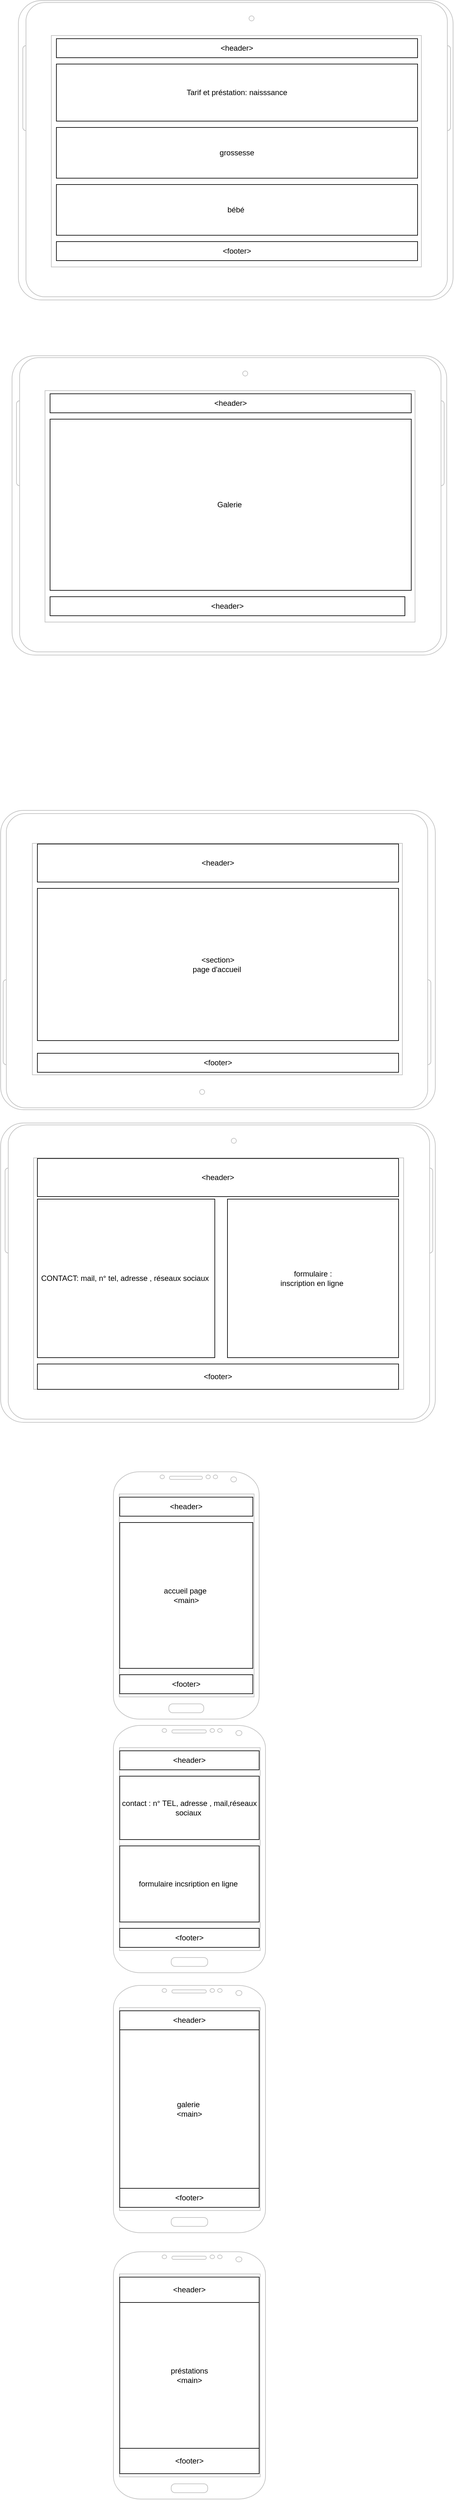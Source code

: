 <mxfile pages="1" version="11.2.5" type="github"><diagram id="LeD1Cl_5s7xfLvqKc3DY" name="Page-1"><mxGraphModel dx="798" dy="1665" grid="1" gridSize="10" guides="1" tooltips="1" connect="1" arrows="1" fold="1" page="1" pageScale="1" pageWidth="827" pageHeight="1169" math="0" shadow="0"><root><mxCell id="0"/><mxCell id="1" parent="0"/><mxCell id="9G_S9No-TL-TbPkA8kPp-1" value="" style="verticalLabelPosition=bottom;verticalAlign=top;html=1;shadow=0;dashed=0;strokeWidth=1;shape=mxgraph.android.tab2;fillColor=#ffffff;strokeColor=#c0c0c0;rotation=90;" vertex="1" parent="1"><mxGeometry x="169" y="50" width="472" height="686" as="geometry"/></mxCell><mxCell id="9G_S9No-TL-TbPkA8kPp-2" value="&amp;lt;header&amp;gt;&lt;br&gt;" style="rounded=0;whiteSpace=wrap;html=1;" vertex="1" parent="1"><mxGeometry x="120" y="210" width="570" height="60" as="geometry"/></mxCell><mxCell id="9G_S9No-TL-TbPkA8kPp-4" value="&amp;lt;footer&amp;gt;" style="rounded=0;whiteSpace=wrap;html=1;" vertex="1" parent="1"><mxGeometry x="120" y="540" width="570" height="30" as="geometry"/></mxCell><mxCell id="9G_S9No-TL-TbPkA8kPp-5" value="&amp;lt;section&amp;gt;&lt;br&gt;page d'accueil&amp;nbsp;&lt;br&gt;" style="rounded=0;whiteSpace=wrap;html=1;" vertex="1" parent="1"><mxGeometry x="120" y="280" width="570" height="240" as="geometry"/></mxCell><mxCell id="9G_S9No-TL-TbPkA8kPp-6" value="" style="verticalLabelPosition=bottom;verticalAlign=top;html=1;shadow=0;dashed=0;strokeWidth=1;shape=mxgraph.android.tab2;fillColor=#ffffff;strokeColor=#c0c0c0;direction=north;" vertex="1" parent="1"><mxGeometry x="62" y="650" width="686" height="472" as="geometry"/></mxCell><mxCell id="9G_S9No-TL-TbPkA8kPp-7" value="&amp;lt;header&amp;gt;" style="rounded=0;whiteSpace=wrap;html=1;" vertex="1" parent="1"><mxGeometry x="120" y="706" width="570" height="60" as="geometry"/></mxCell><mxCell id="9G_S9No-TL-TbPkA8kPp-8" value="&amp;lt;footer&amp;gt;" style="rounded=0;whiteSpace=wrap;html=1;" vertex="1" parent="1"><mxGeometry x="120" y="1030" width="570" height="40" as="geometry"/></mxCell><mxCell id="9G_S9No-TL-TbPkA8kPp-9" value="CONTACT: mail, n° tel, adresse , réseaux sociaux&amp;nbsp;" style="rounded=0;whiteSpace=wrap;html=1;" vertex="1" parent="1"><mxGeometry x="120" y="770" width="280" height="250" as="geometry"/></mxCell><mxCell id="9G_S9No-TL-TbPkA8kPp-11" value="formulaire :&lt;br&gt;inscription en ligne&amp;nbsp;" style="rounded=0;whiteSpace=wrap;html=1;" vertex="1" parent="1"><mxGeometry x="420" y="770" width="270" height="250" as="geometry"/></mxCell><mxCell id="9G_S9No-TL-TbPkA8kPp-13" value="" style="verticalLabelPosition=bottom;verticalAlign=top;html=1;shadow=0;dashed=0;strokeWidth=1;shape=mxgraph.android.tab2;fillColor=#ffffff;strokeColor=#c0c0c0;direction=north;" vertex="1" parent="1"><mxGeometry x="80" y="-560" width="686" height="472" as="geometry"/></mxCell><mxCell id="9G_S9No-TL-TbPkA8kPp-14" value="&amp;lt;header&amp;gt;" style="rounded=0;whiteSpace=wrap;html=1;" vertex="1" parent="1"><mxGeometry x="140" y="-500" width="570" height="30" as="geometry"/></mxCell><mxCell id="9G_S9No-TL-TbPkA8kPp-15" value="&amp;lt;header&amp;gt;" style="rounded=0;whiteSpace=wrap;html=1;" vertex="1" parent="1"><mxGeometry x="140" y="-180" width="560" height="30" as="geometry"/></mxCell><mxCell id="9G_S9No-TL-TbPkA8kPp-16" value="Galerie&amp;nbsp;" style="rounded=0;whiteSpace=wrap;html=1;" vertex="1" parent="1"><mxGeometry x="140" y="-460" width="570" height="270" as="geometry"/></mxCell><mxCell id="9G_S9No-TL-TbPkA8kPp-17" value="" style="verticalLabelPosition=bottom;verticalAlign=top;html=1;shadow=0;dashed=0;strokeWidth=1;shape=mxgraph.android.tab2;fillColor=#ffffff;strokeColor=#c0c0c0;direction=north;" vertex="1" parent="1"><mxGeometry x="90" y="-1120" width="686" height="472" as="geometry"/></mxCell><mxCell id="9G_S9No-TL-TbPkA8kPp-18" value="&amp;lt;header&amp;gt;" style="rounded=0;whiteSpace=wrap;html=1;" vertex="1" parent="1"><mxGeometry x="150" y="-1060" width="570" height="30" as="geometry"/></mxCell><mxCell id="9G_S9No-TL-TbPkA8kPp-19" value="&amp;lt;footer&amp;gt;" style="rounded=0;whiteSpace=wrap;html=1;" vertex="1" parent="1"><mxGeometry x="150" y="-740" width="570" height="30" as="geometry"/></mxCell><mxCell id="9G_S9No-TL-TbPkA8kPp-20" value="Tarif et préstation: naisssance" style="rounded=0;whiteSpace=wrap;html=1;" vertex="1" parent="1"><mxGeometry x="150" y="-1020" width="570" height="90" as="geometry"/></mxCell><mxCell id="9G_S9No-TL-TbPkA8kPp-21" value="grossesse" style="rounded=0;whiteSpace=wrap;html=1;" vertex="1" parent="1"><mxGeometry x="150" y="-920" width="570" height="80" as="geometry"/></mxCell><mxCell id="9G_S9No-TL-TbPkA8kPp-23" value="bébé&amp;nbsp;" style="rounded=0;whiteSpace=wrap;html=1;" vertex="1" parent="1"><mxGeometry x="150" y="-830" width="570" height="80" as="geometry"/></mxCell><mxCell id="9G_S9No-TL-TbPkA8kPp-24" value="" style="verticalLabelPosition=bottom;verticalAlign=top;html=1;shadow=0;dashed=0;strokeWidth=1;shape=mxgraph.android.phone2;fillColor=#ffffff;strokeColor=#c0c0c0;" vertex="1" parent="1"><mxGeometry x="240" y="1200" width="230" height="390" as="geometry"/></mxCell><mxCell id="9G_S9No-TL-TbPkA8kPp-25" value="&amp;lt;header&amp;gt;" style="rounded=0;whiteSpace=wrap;html=1;" vertex="1" parent="1"><mxGeometry x="250" y="1240" width="210" height="30" as="geometry"/></mxCell><mxCell id="9G_S9No-TL-TbPkA8kPp-26" value="&amp;lt;footer&amp;gt;" style="rounded=0;whiteSpace=wrap;html=1;" vertex="1" parent="1"><mxGeometry x="250" y="1520" width="210" height="30" as="geometry"/></mxCell><mxCell id="9G_S9No-TL-TbPkA8kPp-27" value="accueil page&amp;nbsp;&lt;br&gt;&amp;lt;main&amp;gt;" style="rounded=0;whiteSpace=wrap;html=1;" vertex="1" parent="1"><mxGeometry x="250" y="1280" width="210" height="230" as="geometry"/></mxCell><mxCell id="9G_S9No-TL-TbPkA8kPp-28" value="" style="verticalLabelPosition=bottom;verticalAlign=top;html=1;shadow=0;dashed=0;strokeWidth=1;shape=mxgraph.android.phone2;fillColor=#ffffff;strokeColor=#c0c0c0;" vertex="1" parent="1"><mxGeometry x="240" y="1600" width="240" height="390" as="geometry"/></mxCell><mxCell id="9G_S9No-TL-TbPkA8kPp-29" value="&amp;lt;header&amp;gt;" style="rounded=0;whiteSpace=wrap;html=1;" vertex="1" parent="1"><mxGeometry x="250" y="1640" width="220" height="30" as="geometry"/></mxCell><mxCell id="9G_S9No-TL-TbPkA8kPp-30" value="&amp;lt;footer&amp;gt;" style="rounded=0;whiteSpace=wrap;html=1;" vertex="1" parent="1"><mxGeometry x="250" y="1920" width="220" height="30" as="geometry"/></mxCell><mxCell id="9G_S9No-TL-TbPkA8kPp-31" value="contact : n° TEL, adresse , mail,réseaux sociaux&amp;nbsp;" style="rounded=0;whiteSpace=wrap;html=1;" vertex="1" parent="1"><mxGeometry x="250" y="1680" width="220" height="100" as="geometry"/></mxCell><mxCell id="9G_S9No-TL-TbPkA8kPp-32" value="formulaire incsription en ligne&amp;nbsp;" style="rounded=0;whiteSpace=wrap;html=1;" vertex="1" parent="1"><mxGeometry x="250" y="1790" width="220" height="120" as="geometry"/></mxCell><mxCell id="9G_S9No-TL-TbPkA8kPp-33" value="" style="verticalLabelPosition=bottom;verticalAlign=top;html=1;shadow=0;dashed=0;strokeWidth=1;shape=mxgraph.android.phone2;fillColor=#ffffff;strokeColor=#c0c0c0;" vertex="1" parent="1"><mxGeometry x="240" y="2010" width="240" height="390" as="geometry"/></mxCell><mxCell id="9G_S9No-TL-TbPkA8kPp-34" value="&amp;lt;header&amp;gt;" style="rounded=0;whiteSpace=wrap;html=1;" vertex="1" parent="1"><mxGeometry x="250" y="2050" width="220" height="30" as="geometry"/></mxCell><mxCell id="9G_S9No-TL-TbPkA8kPp-35" value="&amp;lt;footer&amp;gt;" style="rounded=0;whiteSpace=wrap;html=1;" vertex="1" parent="1"><mxGeometry x="250" y="2330" width="220" height="30" as="geometry"/></mxCell><mxCell id="9G_S9No-TL-TbPkA8kPp-37" value="galerie&amp;nbsp;&lt;br&gt;&amp;lt;main&amp;gt;" style="rounded=0;whiteSpace=wrap;html=1;" vertex="1" parent="1"><mxGeometry x="250" y="2080" width="220" height="250" as="geometry"/></mxCell><mxCell id="9G_S9No-TL-TbPkA8kPp-38" value="" style="verticalLabelPosition=bottom;verticalAlign=top;html=1;shadow=0;dashed=0;strokeWidth=1;shape=mxgraph.android.phone2;fillColor=#ffffff;strokeColor=#c0c0c0;" vertex="1" parent="1"><mxGeometry x="240" y="2430" width="240" height="390" as="geometry"/></mxCell><mxCell id="9G_S9No-TL-TbPkA8kPp-39" value="&amp;lt;header&amp;gt;" style="rounded=0;whiteSpace=wrap;html=1;" vertex="1" parent="1"><mxGeometry x="250" y="2470" width="220" height="40" as="geometry"/></mxCell><mxCell id="9G_S9No-TL-TbPkA8kPp-40" value="&amp;lt;footer&amp;gt;" style="rounded=0;whiteSpace=wrap;html=1;" vertex="1" parent="1"><mxGeometry x="250" y="2740" width="220" height="40" as="geometry"/></mxCell><mxCell id="9G_S9No-TL-TbPkA8kPp-41" value="préstations&lt;br&gt;&amp;lt;main&amp;gt;" style="rounded=0;whiteSpace=wrap;html=1;" vertex="1" parent="1"><mxGeometry x="250" y="2510" width="220" height="230" as="geometry"/></mxCell></root></mxGraphModel></diagram></mxfile>